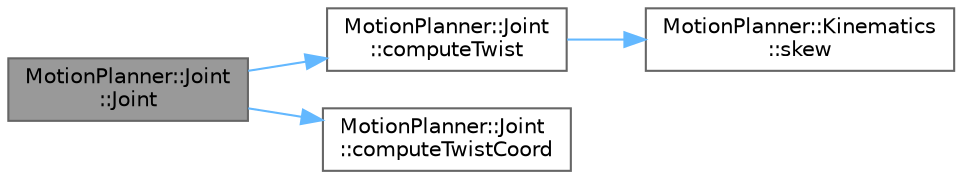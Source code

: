 digraph "MotionPlanner::Joint::Joint"
{
 // LATEX_PDF_SIZE
  bgcolor="transparent";
  edge [fontname=Helvetica,fontsize=10,labelfontname=Helvetica,labelfontsize=10];
  node [fontname=Helvetica,fontsize=10,shape=box,height=0.2,width=0.4];
  rankdir="LR";
  Node1 [label="MotionPlanner::Joint\l::Joint",height=0.2,width=0.4,color="gray40", fillcolor="grey60", style="filled", fontcolor="black",tooltip=" "];
  Node1 -> Node2 [color="steelblue1",style="solid"];
  Node2 [label="MotionPlanner::Joint\l::computeTwist",height=0.2,width=0.4,color="grey40", fillcolor="white", style="filled",URL="$class_motion_planner_1_1_joint.html#aa88ad0eb13673b10c84930b84758a8b8",tooltip=" "];
  Node2 -> Node3 [color="steelblue1",style="solid"];
  Node3 [label="MotionPlanner::Kinematics\l::skew",height=0.2,width=0.4,color="grey40", fillcolor="white", style="filled",URL="$namespace_motion_planner_1_1_kinematics.html#a35be98501567026badfaa3995595171f",tooltip=" "];
  Node1 -> Node4 [color="steelblue1",style="solid"];
  Node4 [label="MotionPlanner::Joint\l::computeTwistCoord",height=0.2,width=0.4,color="grey40", fillcolor="white", style="filled",URL="$class_motion_planner_1_1_joint.html#aacdaa25efb13e1003e5751ebd2e121e5",tooltip=" "];
}
